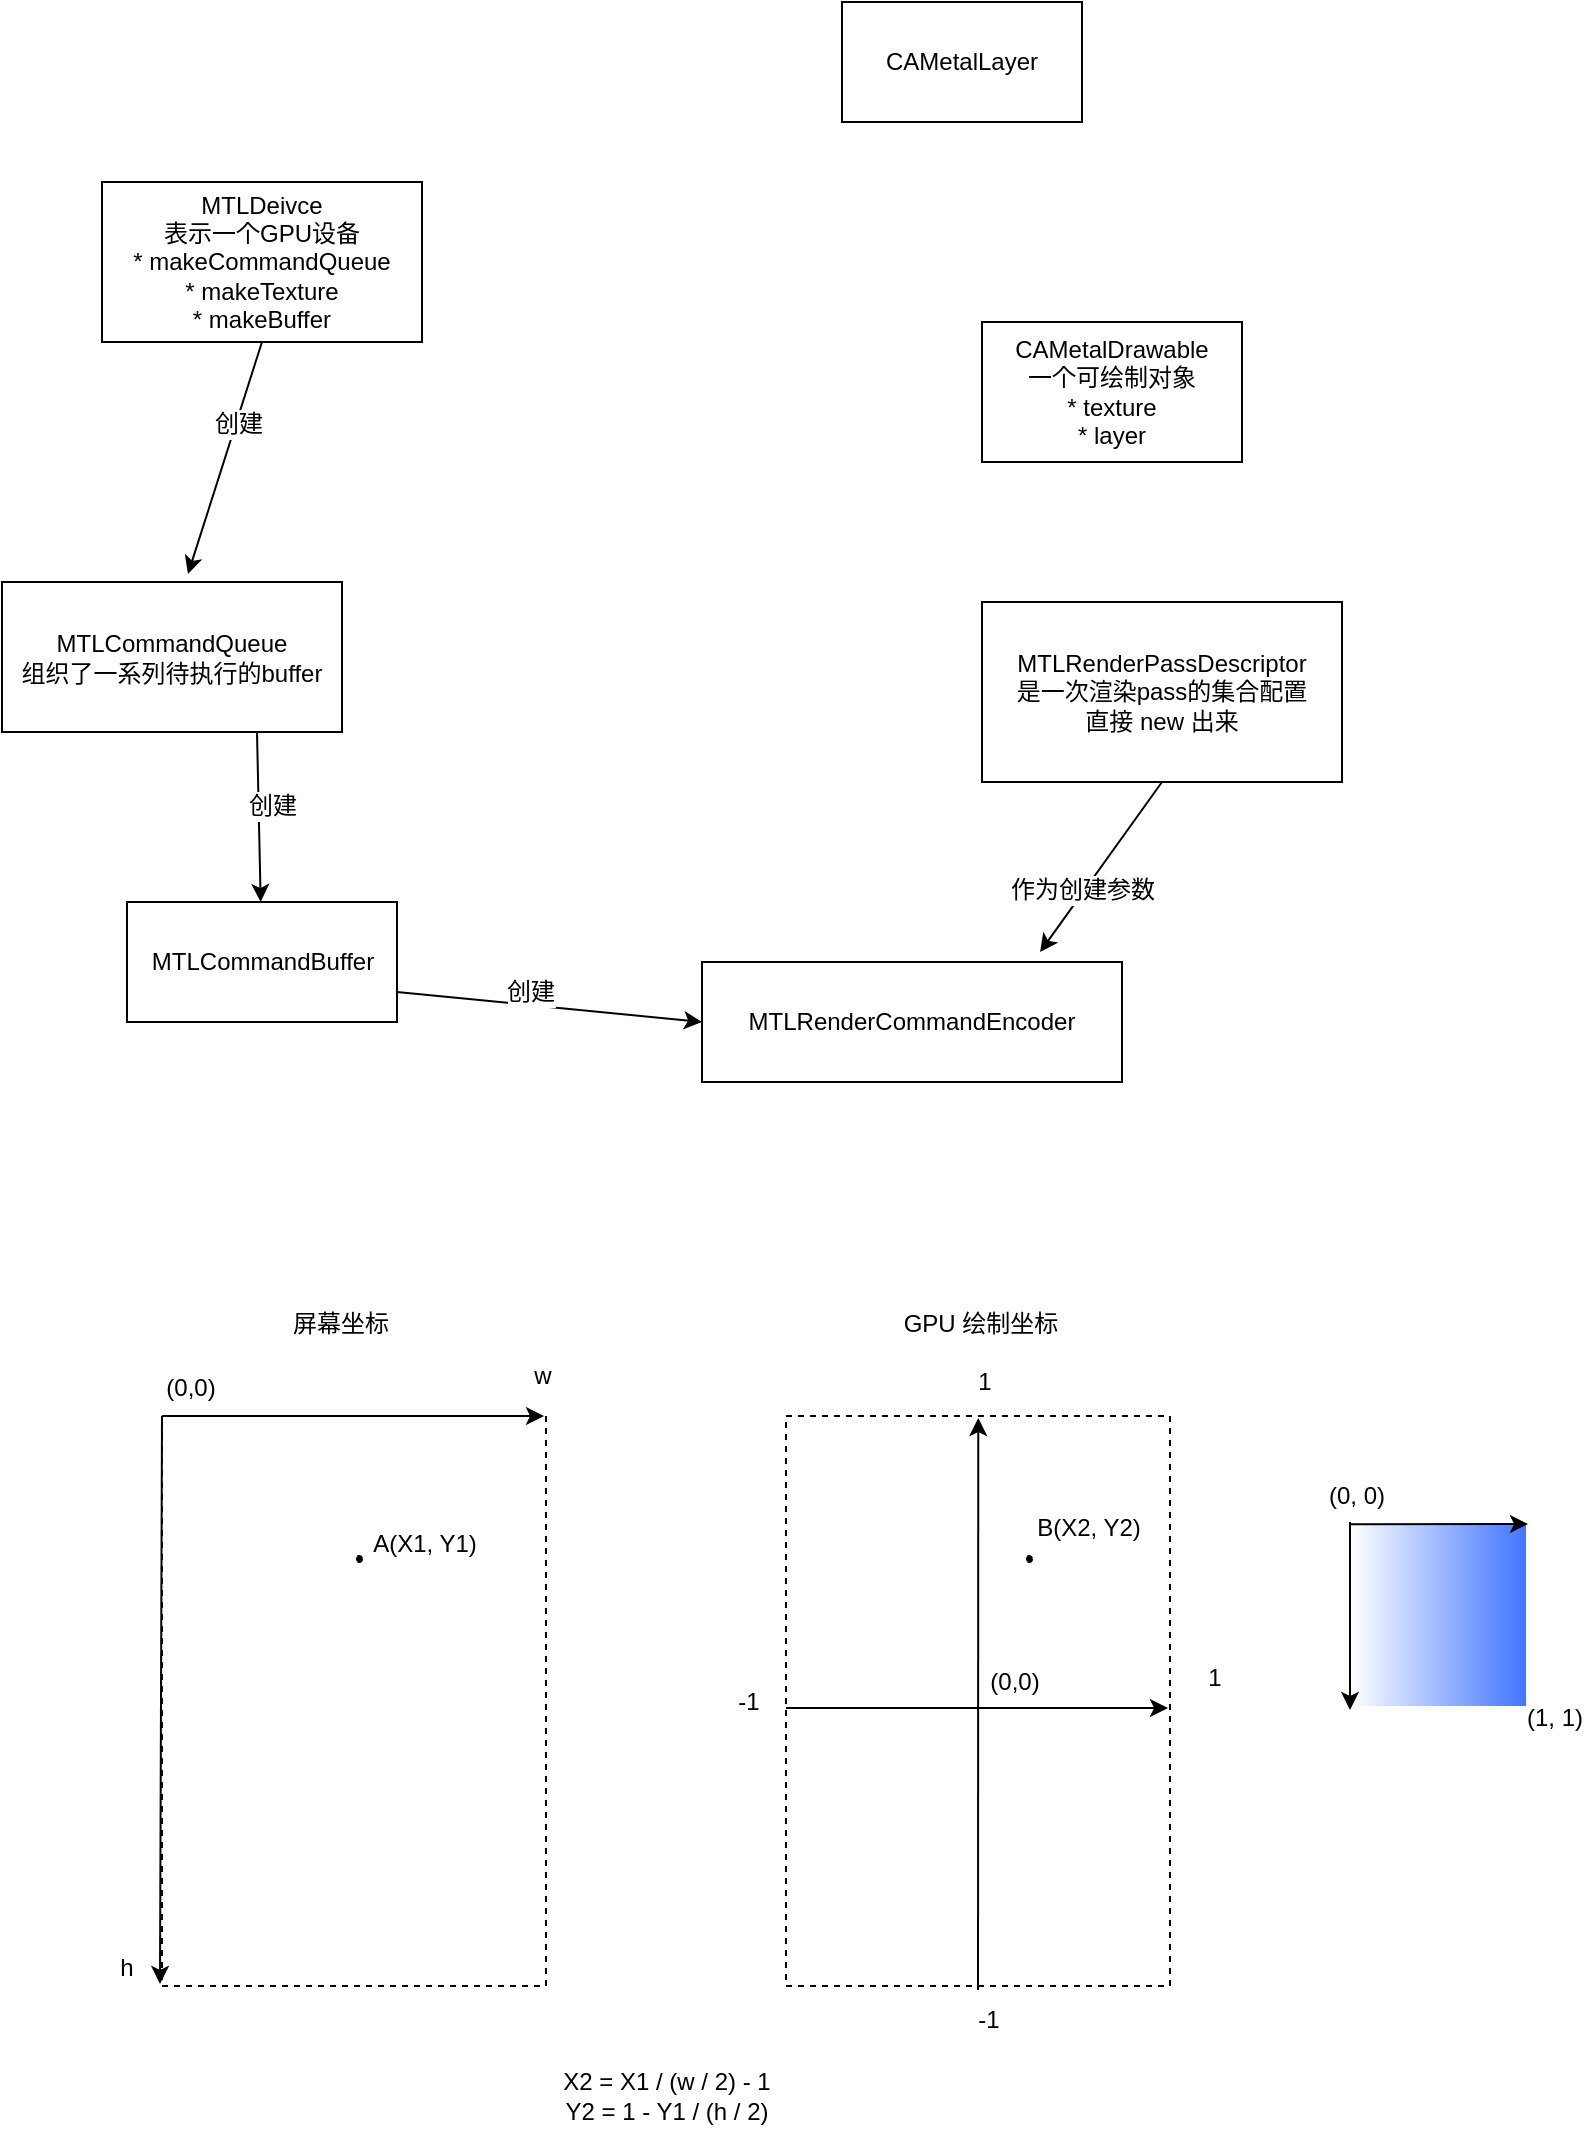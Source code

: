 <mxfile version="12.4.2" type="device" pages="1"><diagram id="FrEn1RNnS10nVsEa1eYO" name="Page-1"><mxGraphModel dx="753" dy="563" grid="0" gridSize="10" guides="1" tooltips="1" connect="1" arrows="1" fold="1" page="0" pageScale="1" pageWidth="827" pageHeight="1169" math="0" shadow="0"><root><mxCell id="0"/><mxCell id="1" parent="0"/><mxCell id="CbkM6vlQLX8hZCPPX89u-46" value="" style="rounded=0;whiteSpace=wrap;html=1;dashed=1;gradientColor=#4275FF;gradientDirection=east;strokeColor=none;" vertex="1" parent="1"><mxGeometry x="744" y="831" width="88" height="91" as="geometry"/></mxCell><mxCell id="CbkM6vlQLX8hZCPPX89u-22" value="" style="rounded=0;whiteSpace=wrap;html=1;dashed=1;" vertex="1" parent="1"><mxGeometry x="150" y="777" width="192" height="285" as="geometry"/></mxCell><mxCell id="CbkM6vlQLX8hZCPPX89u-16" style="edgeStyle=none;rounded=0;orthogonalLoop=1;jettySize=auto;html=1;exitX=0.5;exitY=1;exitDx=0;exitDy=0;entryX=0.547;entryY=-0.053;entryDx=0;entryDy=0;entryPerimeter=0;" edge="1" parent="1" source="CbkM6vlQLX8hZCPPX89u-1" target="CbkM6vlQLX8hZCPPX89u-5"><mxGeometry relative="1" as="geometry"/></mxCell><mxCell id="CbkM6vlQLX8hZCPPX89u-17" value="创建" style="text;html=1;align=center;verticalAlign=middle;resizable=0;points=[];;labelBackgroundColor=#ffffff;" vertex="1" connectable="0" parent="CbkM6vlQLX8hZCPPX89u-16"><mxGeometry x="-0.314" y="1" relative="1" as="geometry"><mxPoint as="offset"/></mxGeometry></mxCell><mxCell id="CbkM6vlQLX8hZCPPX89u-1" value="MTLDeivce&lt;br&gt;表示一个GPU设备&lt;br&gt;* makeCommandQueue&lt;br&gt;* makeTexture&lt;br&gt;* makeBuffer" style="rounded=0;whiteSpace=wrap;html=1;" vertex="1" parent="1"><mxGeometry x="120" y="160" width="160" height="80" as="geometry"/></mxCell><mxCell id="CbkM6vlQLX8hZCPPX89u-2" value="CAMetalLayer" style="rounded=0;whiteSpace=wrap;html=1;" vertex="1" parent="1"><mxGeometry x="490" y="70" width="120" height="60" as="geometry"/></mxCell><mxCell id="CbkM6vlQLX8hZCPPX89u-3" value="CAMetalDrawable&lt;br&gt;一个可绘制对象&lt;br&gt;* texture&lt;br&gt;* layer" style="rounded=0;whiteSpace=wrap;html=1;" vertex="1" parent="1"><mxGeometry x="560" y="230" width="130" height="70" as="geometry"/></mxCell><mxCell id="CbkM6vlQLX8hZCPPX89u-14" style="edgeStyle=none;rounded=0;orthogonalLoop=1;jettySize=auto;html=1;exitX=0.5;exitY=1;exitDx=0;exitDy=0;entryX=0.805;entryY=-0.083;entryDx=0;entryDy=0;entryPerimeter=0;" edge="1" parent="1" source="CbkM6vlQLX8hZCPPX89u-4" target="CbkM6vlQLX8hZCPPX89u-7"><mxGeometry relative="1" as="geometry"/></mxCell><mxCell id="CbkM6vlQLX8hZCPPX89u-15" value="作为创建参数" style="text;html=1;align=center;verticalAlign=middle;resizable=0;points=[];;labelBackgroundColor=#ffffff;" vertex="1" connectable="0" parent="CbkM6vlQLX8hZCPPX89u-14"><mxGeometry x="0.269" y="-2" relative="1" as="geometry"><mxPoint y="1" as="offset"/></mxGeometry></mxCell><mxCell id="CbkM6vlQLX8hZCPPX89u-4" value="MTLRenderPassDescriptor&lt;br&gt;是一次渲染pass的集合配置&lt;br&gt;直接 new 出来" style="rounded=0;whiteSpace=wrap;html=1;" vertex="1" parent="1"><mxGeometry x="560" y="370" width="180" height="90" as="geometry"/></mxCell><mxCell id="CbkM6vlQLX8hZCPPX89u-10" style="rounded=0;orthogonalLoop=1;jettySize=auto;html=1;exitX=0.75;exitY=1;exitDx=0;exitDy=0;" edge="1" parent="1" source="CbkM6vlQLX8hZCPPX89u-5" target="CbkM6vlQLX8hZCPPX89u-9"><mxGeometry relative="1" as="geometry"/></mxCell><mxCell id="CbkM6vlQLX8hZCPPX89u-11" value="创建" style="text;html=1;align=center;verticalAlign=middle;resizable=0;points=[];;labelBackgroundColor=#ffffff;" vertex="1" connectable="0" parent="CbkM6vlQLX8hZCPPX89u-10"><mxGeometry x="-0.276" y="4" relative="1" as="geometry"><mxPoint x="3" y="6" as="offset"/></mxGeometry></mxCell><mxCell id="CbkM6vlQLX8hZCPPX89u-5" value="MTLCommandQueue&lt;br&gt;组织了一系列待执行的buffer" style="rounded=0;whiteSpace=wrap;html=1;" vertex="1" parent="1"><mxGeometry x="70" y="360" width="170" height="75" as="geometry"/></mxCell><mxCell id="CbkM6vlQLX8hZCPPX89u-7" value="MTLRenderCommandEncoder" style="rounded=0;whiteSpace=wrap;html=1;" vertex="1" parent="1"><mxGeometry x="420" y="550" width="210" height="60" as="geometry"/></mxCell><mxCell id="CbkM6vlQLX8hZCPPX89u-12" style="rounded=0;orthogonalLoop=1;jettySize=auto;html=1;exitX=1;exitY=0.75;exitDx=0;exitDy=0;entryX=0;entryY=0.5;entryDx=0;entryDy=0;elbow=vertical;" edge="1" parent="1" source="CbkM6vlQLX8hZCPPX89u-9" target="CbkM6vlQLX8hZCPPX89u-7"><mxGeometry relative="1" as="geometry"/></mxCell><mxCell id="CbkM6vlQLX8hZCPPX89u-13" value="创建" style="text;html=1;align=center;verticalAlign=middle;resizable=0;points=[];;labelBackgroundColor=#ffffff;" vertex="1" connectable="0" parent="CbkM6vlQLX8hZCPPX89u-12"><mxGeometry x="0.28" relative="1" as="geometry"><mxPoint x="-31.17" y="-9.91" as="offset"/></mxGeometry></mxCell><mxCell id="CbkM6vlQLX8hZCPPX89u-9" value="MTLCommandBuffer" style="rounded=0;whiteSpace=wrap;html=1;" vertex="1" parent="1"><mxGeometry x="132.5" y="520" width="135" height="60" as="geometry"/></mxCell><mxCell id="CbkM6vlQLX8hZCPPX89u-18" value="" style="endArrow=classic;html=1;" edge="1" parent="1"><mxGeometry width="50" height="50" relative="1" as="geometry"><mxPoint x="150" y="777" as="sourcePoint"/><mxPoint x="149" y="1061" as="targetPoint"/></mxGeometry></mxCell><mxCell id="CbkM6vlQLX8hZCPPX89u-19" value="" style="endArrow=classic;html=1;" edge="1" parent="1"><mxGeometry width="50" height="50" relative="1" as="geometry"><mxPoint x="150" y="777" as="sourcePoint"/><mxPoint x="341" y="777" as="targetPoint"/></mxGeometry></mxCell><mxCell id="CbkM6vlQLX8hZCPPX89u-24" value="" style="rounded=0;whiteSpace=wrap;html=1;dashed=1;" vertex="1" parent="1"><mxGeometry x="462" y="777" width="192" height="285" as="geometry"/></mxCell><mxCell id="CbkM6vlQLX8hZCPPX89u-25" value="" style="endArrow=classic;html=1;" edge="1" parent="1"><mxGeometry width="50" height="50" relative="1" as="geometry"><mxPoint x="558" y="1064" as="sourcePoint"/><mxPoint x="558.14" y="778" as="targetPoint"/></mxGeometry></mxCell><mxCell id="CbkM6vlQLX8hZCPPX89u-26" value="" style="endArrow=classic;html=1;" edge="1" parent="1"><mxGeometry width="50" height="50" relative="1" as="geometry"><mxPoint x="462" y="923" as="sourcePoint"/><mxPoint x="653" y="923" as="targetPoint"/></mxGeometry></mxCell><mxCell id="CbkM6vlQLX8hZCPPX89u-28" value="w" style="text;html=1;align=center;verticalAlign=middle;resizable=0;points=[];;autosize=1;" vertex="1" parent="1"><mxGeometry x="330" y="748" width="19" height="18" as="geometry"/></mxCell><mxCell id="CbkM6vlQLX8hZCPPX89u-29" value="h" style="text;html=1;align=center;verticalAlign=middle;resizable=0;points=[];;autosize=1;" vertex="1" parent="1"><mxGeometry x="123" y="1044" width="17" height="18" as="geometry"/></mxCell><mxCell id="CbkM6vlQLX8hZCPPX89u-30" value="1" style="text;html=1;align=center;verticalAlign=middle;resizable=0;points=[];;autosize=1;" vertex="1" parent="1"><mxGeometry x="667" y="899" width="17" height="18" as="geometry"/></mxCell><mxCell id="CbkM6vlQLX8hZCPPX89u-31" value="-1" style="text;html=1;align=center;verticalAlign=middle;resizable=0;points=[];;autosize=1;" vertex="1" parent="1"><mxGeometry x="432" y="910.5" width="21" height="18" as="geometry"/></mxCell><mxCell id="CbkM6vlQLX8hZCPPX89u-32" value="1" style="text;html=1;align=center;verticalAlign=middle;resizable=0;points=[];;autosize=1;" vertex="1" parent="1"><mxGeometry x="552" y="751" width="17" height="18" as="geometry"/></mxCell><mxCell id="CbkM6vlQLX8hZCPPX89u-33" value="-1" style="text;html=1;align=center;verticalAlign=middle;resizable=0;points=[];;autosize=1;" vertex="1" parent="1"><mxGeometry x="552" y="1070" width="21" height="18" as="geometry"/></mxCell><mxCell id="CbkM6vlQLX8hZCPPX89u-34" value="(0,0)" style="text;html=1;align=center;verticalAlign=middle;resizable=0;points=[];;autosize=1;" vertex="1" parent="1"><mxGeometry x="558" y="901" width="35" height="18" as="geometry"/></mxCell><mxCell id="CbkM6vlQLX8hZCPPX89u-35" value="(0,0)" style="text;html=1;align=center;verticalAlign=middle;resizable=0;points=[];;autosize=1;" vertex="1" parent="1"><mxGeometry x="146" y="754" width="35" height="18" as="geometry"/></mxCell><mxCell id="CbkM6vlQLX8hZCPPX89u-36" value="屏幕坐标" style="text;html=1;align=center;verticalAlign=middle;resizable=0;points=[];;autosize=1;" vertex="1" parent="1"><mxGeometry x="209.5" y="722" width="58" height="18" as="geometry"/></mxCell><mxCell id="CbkM6vlQLX8hZCPPX89u-37" value="GPU 绘制坐标" style="text;html=1;align=center;verticalAlign=middle;resizable=0;points=[];;autosize=1;" vertex="1" parent="1"><mxGeometry x="515" y="722" width="87" height="18" as="geometry"/></mxCell><mxCell id="CbkM6vlQLX8hZCPPX89u-38" value="A(X1, Y1)" style="text;html=1;strokeColor=none;fillColor=none;align=center;verticalAlign=middle;whiteSpace=wrap;rounded=0;dashed=1;" vertex="1" parent="1"><mxGeometry x="250" y="830" width="63" height="21" as="geometry"/></mxCell><mxCell id="CbkM6vlQLX8hZCPPX89u-39" value="" style="ellipse;whiteSpace=wrap;html=1;dashed=1;fillColor=#000000;" vertex="1" parent="1"><mxGeometry x="247" y="847" width="3" height="3" as="geometry"/></mxCell><mxCell id="CbkM6vlQLX8hZCPPX89u-40" value="X2 = X1 / (w / 2) - 1&lt;br&gt;Y2 = 1 - Y1 / (h / 2)" style="text;html=1;align=center;verticalAlign=middle;resizable=0;points=[];;autosize=1;" vertex="1" parent="1"><mxGeometry x="345" y="1101" width="114" height="32" as="geometry"/></mxCell><mxCell id="CbkM6vlQLX8hZCPPX89u-41" value="B(X2, Y2)" style="text;html=1;strokeColor=none;fillColor=none;align=center;verticalAlign=middle;whiteSpace=wrap;rounded=0;dashed=1;" vertex="1" parent="1"><mxGeometry x="582" y="822" width="63" height="21" as="geometry"/></mxCell><mxCell id="CbkM6vlQLX8hZCPPX89u-42" value="" style="ellipse;whiteSpace=wrap;html=1;dashed=1;fillColor=#000000;" vertex="1" parent="1"><mxGeometry x="582" y="847" width="3" height="3" as="geometry"/></mxCell><mxCell id="CbkM6vlQLX8hZCPPX89u-43" value="" style="endArrow=classic;html=1;" edge="1" parent="1"><mxGeometry width="50" height="50" relative="1" as="geometry"><mxPoint x="744" y="830" as="sourcePoint"/><mxPoint x="744" y="924" as="targetPoint"/></mxGeometry></mxCell><mxCell id="CbkM6vlQLX8hZCPPX89u-44" value="" style="endArrow=classic;html=1;" edge="1" parent="1"><mxGeometry width="50" height="50" relative="1" as="geometry"><mxPoint x="744" y="831.16" as="sourcePoint"/><mxPoint x="833" y="831" as="targetPoint"/></mxGeometry></mxCell><mxCell id="CbkM6vlQLX8hZCPPX89u-45" value="(0, 0)" style="text;html=1;align=center;verticalAlign=middle;resizable=0;points=[];;autosize=1;" vertex="1" parent="1"><mxGeometry x="728" y="808" width="38" height="18" as="geometry"/></mxCell><mxCell id="CbkM6vlQLX8hZCPPX89u-47" value="(1, 1)" style="text;html=1;align=center;verticalAlign=middle;resizable=0;points=[];;autosize=1;" vertex="1" parent="1"><mxGeometry x="827" y="919" width="38" height="18" as="geometry"/></mxCell></root></mxGraphModel></diagram></mxfile>